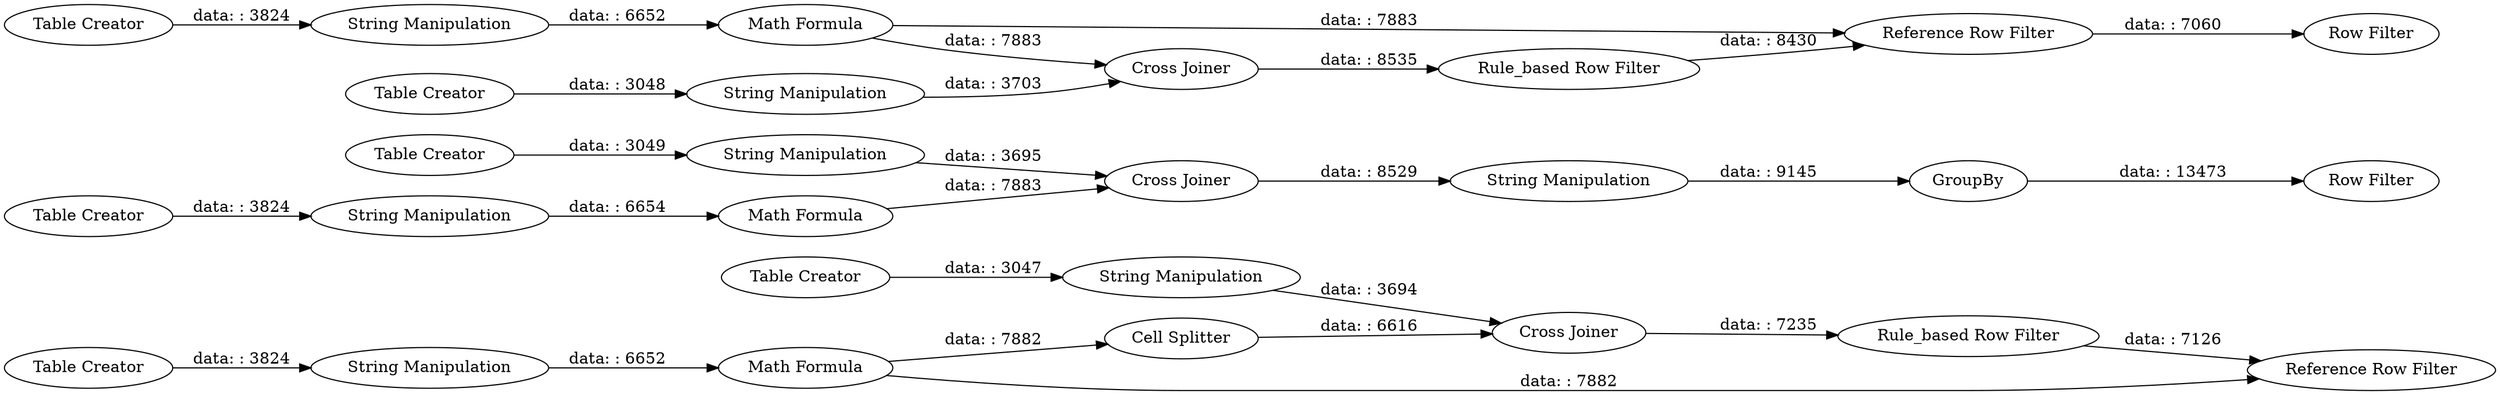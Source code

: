 digraph {
	"705542607576579837_7" [label="Rule_based Row Filter"]
	"705542607576579837_40" [label="String Manipulation"]
	"705542607576579837_50" [label="String Manipulation"]
	"705542607576579837_34" [label="Table Creator"]
	"705542607576579837_18" [label="Reference Row Filter"]
	"705542607576579837_37" [label="Table Creator"]
	"705542607576579837_47" [label="Row Filter"]
	"705542607576579837_17" [label="Math Formula"]
	"705542607576579837_41" [label="Cross Joiner"]
	"705542607576579837_10" [label="Cross Joiner"]
	"705542607576579837_33" [label="Reference Row Filter"]
	"705542607576579837_30" [label="Cross Joiner"]
	"705542607576579837_2" [label="Table Creator"]
	"705542607576579837_51" [label="String Manipulation"]
	"705542607576579837_29" [label="String Manipulation"]
	"705542607576579837_48" [label="String Manipulation"]
	"705542607576579837_46" [label="String Manipulation"]
	"705542607576579837_44" [label=GroupBy]
	"705542607576579837_32" [label="Rule_based Row Filter"]
	"705542607576579837_35" [label="Table Creator"]
	"705542607576579837_39" [label="Math Formula"]
	"705542607576579837_49" [label="String Manipulation"]
	"705542607576579837_45" [label="Row Filter"]
	"705542607576579837_1" [label="Table Creator"]
	"705542607576579837_38" [label="Table Creator"]
	"705542607576579837_15" [label="Cell Splitter"]
	"705542607576579837_36" [label="Math Formula"]
	"705542607576579837_1" -> "705542607576579837_48" [label="data: : 3824"]
	"705542607576579837_36" -> "705542607576579837_33" [label="data: : 7883"]
	"705542607576579837_7" -> "705542607576579837_18" [label="data: : 7126"]
	"705542607576579837_17" -> "705542607576579837_18" [label="data: : 7882"]
	"705542607576579837_44" -> "705542607576579837_45" [label="data: : 13473"]
	"705542607576579837_49" -> "705542607576579837_36" [label="data: : 6652"]
	"705542607576579837_32" -> "705542607576579837_33" [label="data: : 8430"]
	"705542607576579837_50" -> "705542607576579837_39" [label="data: : 6654"]
	"705542607576579837_39" -> "705542607576579837_41" [label="data: : 7883"]
	"705542607576579837_40" -> "705542607576579837_44" [label="data: : 9145"]
	"705542607576579837_51" -> "705542607576579837_41" [label="data: : 3695"]
	"705542607576579837_35" -> "705542607576579837_29" [label="data: : 3048"]
	"705542607576579837_46" -> "705542607576579837_10" [label="data: : 3694"]
	"705542607576579837_33" -> "705542607576579837_47" [label="data: : 7060"]
	"705542607576579837_15" -> "705542607576579837_10" [label="data: : 6616"]
	"705542607576579837_41" -> "705542607576579837_40" [label="data: : 8529"]
	"705542607576579837_2" -> "705542607576579837_46" [label="data: : 3047"]
	"705542607576579837_36" -> "705542607576579837_30" [label="data: : 7883"]
	"705542607576579837_29" -> "705542607576579837_30" [label="data: : 3703"]
	"705542607576579837_30" -> "705542607576579837_32" [label="data: : 8535"]
	"705542607576579837_17" -> "705542607576579837_15" [label="data: : 7882"]
	"705542607576579837_37" -> "705542607576579837_50" [label="data: : 3824"]
	"705542607576579837_48" -> "705542607576579837_17" [label="data: : 6652"]
	"705542607576579837_38" -> "705542607576579837_51" [label="data: : 3049"]
	"705542607576579837_10" -> "705542607576579837_7" [label="data: : 7235"]
	"705542607576579837_34" -> "705542607576579837_49" [label="data: : 3824"]
	rankdir=LR
}
